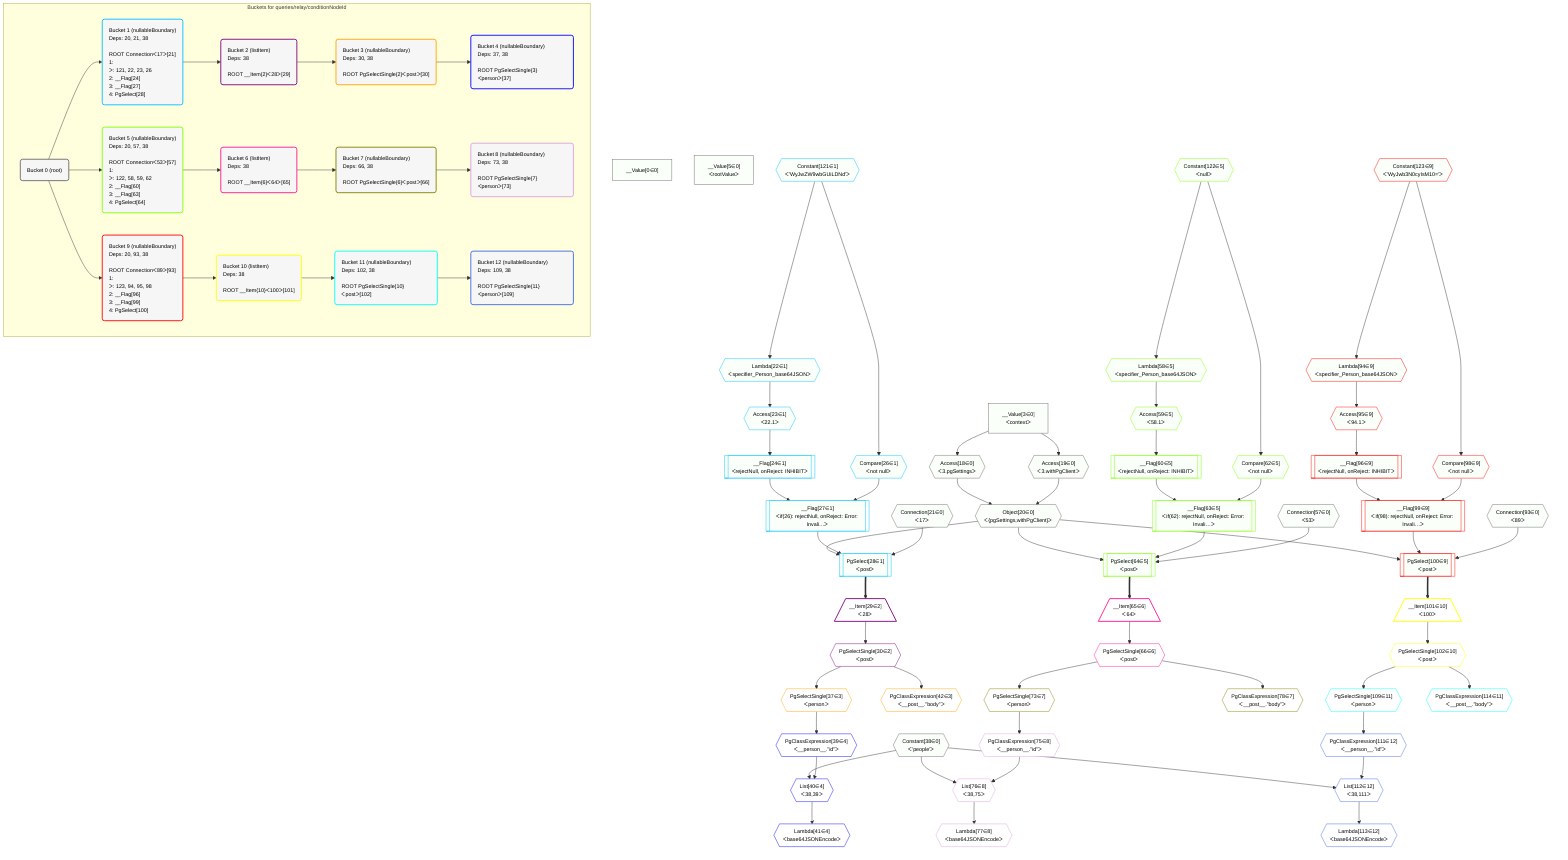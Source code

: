 %%{init: {'themeVariables': { 'fontSize': '12px'}}}%%
graph TD
    classDef path fill:#eee,stroke:#000,color:#000
    classDef plan fill:#fff,stroke-width:1px,color:#000
    classDef itemplan fill:#fff,stroke-width:2px,color:#000
    classDef unbatchedplan fill:#dff,stroke-width:1px,color:#000
    classDef sideeffectplan fill:#fcc,stroke-width:2px,color:#000
    classDef bucket fill:#f6f6f6,color:#000,stroke-width:2px,text-align:left


    %% plan dependencies
    Object20{{"Object[20∈0]<br />ᐸ{pgSettings,withPgClient}ᐳ"}}:::plan
    Access18{{"Access[18∈0]<br />ᐸ3.pgSettingsᐳ"}}:::plan
    Access19{{"Access[19∈0]<br />ᐸ3.withPgClientᐳ"}}:::plan
    Access18 & Access19 --> Object20
    __Value3["__Value[3∈0]<br />ᐸcontextᐳ"]:::plan
    __Value3 --> Access18
    __Value3 --> Access19
    __Value0["__Value[0∈0]"]:::plan
    __Value5["__Value[5∈0]<br />ᐸrootValueᐳ"]:::plan
    Connection21{{"Connection[21∈0]<br />ᐸ17ᐳ"}}:::plan
    Constant38{{"Constant[38∈0]<br />ᐸ'people'ᐳ"}}:::plan
    Connection57{{"Connection[57∈0]<br />ᐸ53ᐳ"}}:::plan
    Connection93{{"Connection[93∈0]<br />ᐸ89ᐳ"}}:::plan
    PgSelect28[["PgSelect[28∈1]<br />ᐸpostᐳ"]]:::plan
    __Flag27[["__Flag[27∈1]<br />ᐸif(26): rejectNull, onReject: Error: Invali…ᐳ"]]:::plan
    Object20 & __Flag27 & Connection21 --> PgSelect28
    __Flag24[["__Flag[24∈1]<br />ᐸrejectNull, onReject: INHIBITᐳ"]]:::plan
    Compare26{{"Compare[26∈1]<br />ᐸnot nullᐳ"}}:::plan
    __Flag24 & Compare26 --> __Flag27
    Lambda22{{"Lambda[22∈1]<br />ᐸspecifier_Person_base64JSONᐳ"}}:::plan
    Constant121{{"Constant[121∈1]<br />ᐸ'WyJwZW9wbGUiLDNd'ᐳ"}}:::plan
    Constant121 --> Lambda22
    Access23{{"Access[23∈1]<br />ᐸ22.1ᐳ"}}:::plan
    Lambda22 --> Access23
    Access23 --> __Flag24
    Constant121 --> Compare26
    __Item29[/"__Item[29∈2]<br />ᐸ28ᐳ"\]:::itemplan
    PgSelect28 ==> __Item29
    PgSelectSingle30{{"PgSelectSingle[30∈2]<br />ᐸpostᐳ"}}:::plan
    __Item29 --> PgSelectSingle30
    PgSelectSingle37{{"PgSelectSingle[37∈3]<br />ᐸpersonᐳ"}}:::plan
    PgSelectSingle30 --> PgSelectSingle37
    PgClassExpression42{{"PgClassExpression[42∈3]<br />ᐸ__post__.”body”ᐳ"}}:::plan
    PgSelectSingle30 --> PgClassExpression42
    List40{{"List[40∈4]<br />ᐸ38,39ᐳ"}}:::plan
    PgClassExpression39{{"PgClassExpression[39∈4]<br />ᐸ__person__.”id”ᐳ"}}:::plan
    Constant38 & PgClassExpression39 --> List40
    PgSelectSingle37 --> PgClassExpression39
    Lambda41{{"Lambda[41∈4]<br />ᐸbase64JSONEncodeᐳ"}}:::plan
    List40 --> Lambda41
    PgSelect64[["PgSelect[64∈5]<br />ᐸpostᐳ"]]:::plan
    __Flag63[["__Flag[63∈5]<br />ᐸif(62): rejectNull, onReject: Error: Invali…ᐳ"]]:::plan
    Object20 & __Flag63 & Connection57 --> PgSelect64
    __Flag60[["__Flag[60∈5]<br />ᐸrejectNull, onReject: INHIBITᐳ"]]:::plan
    Compare62{{"Compare[62∈5]<br />ᐸnot nullᐳ"}}:::plan
    __Flag60 & Compare62 --> __Flag63
    Lambda58{{"Lambda[58∈5]<br />ᐸspecifier_Person_base64JSONᐳ"}}:::plan
    Constant122{{"Constant[122∈5]<br />ᐸnullᐳ"}}:::plan
    Constant122 --> Lambda58
    Access59{{"Access[59∈5]<br />ᐸ58.1ᐳ"}}:::plan
    Lambda58 --> Access59
    Access59 --> __Flag60
    Constant122 --> Compare62
    __Item65[/"__Item[65∈6]<br />ᐸ64ᐳ"\]:::itemplan
    PgSelect64 ==> __Item65
    PgSelectSingle66{{"PgSelectSingle[66∈6]<br />ᐸpostᐳ"}}:::plan
    __Item65 --> PgSelectSingle66
    PgSelectSingle73{{"PgSelectSingle[73∈7]<br />ᐸpersonᐳ"}}:::plan
    PgSelectSingle66 --> PgSelectSingle73
    PgClassExpression78{{"PgClassExpression[78∈7]<br />ᐸ__post__.”body”ᐳ"}}:::plan
    PgSelectSingle66 --> PgClassExpression78
    List76{{"List[76∈8]<br />ᐸ38,75ᐳ"}}:::plan
    PgClassExpression75{{"PgClassExpression[75∈8]<br />ᐸ__person__.”id”ᐳ"}}:::plan
    Constant38 & PgClassExpression75 --> List76
    PgSelectSingle73 --> PgClassExpression75
    Lambda77{{"Lambda[77∈8]<br />ᐸbase64JSONEncodeᐳ"}}:::plan
    List76 --> Lambda77
    PgSelect100[["PgSelect[100∈9]<br />ᐸpostᐳ"]]:::plan
    __Flag99[["__Flag[99∈9]<br />ᐸif(98): rejectNull, onReject: Error: Invali…ᐳ"]]:::plan
    Object20 & __Flag99 & Connection93 --> PgSelect100
    __Flag96[["__Flag[96∈9]<br />ᐸrejectNull, onReject: INHIBITᐳ"]]:::plan
    Compare98{{"Compare[98∈9]<br />ᐸnot nullᐳ"}}:::plan
    __Flag96 & Compare98 --> __Flag99
    Lambda94{{"Lambda[94∈9]<br />ᐸspecifier_Person_base64JSONᐳ"}}:::plan
    Constant123{{"Constant[123∈9]<br />ᐸ'WyJwb3N0cyIsM10='ᐳ"}}:::plan
    Constant123 --> Lambda94
    Access95{{"Access[95∈9]<br />ᐸ94.1ᐳ"}}:::plan
    Lambda94 --> Access95
    Access95 --> __Flag96
    Constant123 --> Compare98
    __Item101[/"__Item[101∈10]<br />ᐸ100ᐳ"\]:::itemplan
    PgSelect100 ==> __Item101
    PgSelectSingle102{{"PgSelectSingle[102∈10]<br />ᐸpostᐳ"}}:::plan
    __Item101 --> PgSelectSingle102
    PgSelectSingle109{{"PgSelectSingle[109∈11]<br />ᐸpersonᐳ"}}:::plan
    PgSelectSingle102 --> PgSelectSingle109
    PgClassExpression114{{"PgClassExpression[114∈11]<br />ᐸ__post__.”body”ᐳ"}}:::plan
    PgSelectSingle102 --> PgClassExpression114
    List112{{"List[112∈12]<br />ᐸ38,111ᐳ"}}:::plan
    PgClassExpression111{{"PgClassExpression[111∈12]<br />ᐸ__person__.”id”ᐳ"}}:::plan
    Constant38 & PgClassExpression111 --> List112
    PgSelectSingle109 --> PgClassExpression111
    Lambda113{{"Lambda[113∈12]<br />ᐸbase64JSONEncodeᐳ"}}:::plan
    List112 --> Lambda113

    %% define steps

    subgraph "Buckets for queries/relay/conditionNodeId"
    Bucket0("Bucket 0 (root)"):::bucket
    classDef bucket0 stroke:#696969
    class Bucket0,__Value0,__Value3,__Value5,Access18,Access19,Object20,Connection21,Constant38,Connection57,Connection93 bucket0
    Bucket1("Bucket 1 (nullableBoundary)<br />Deps: 20, 21, 38<br /><br />ROOT Connectionᐸ17ᐳ[21]<br />1: <br />ᐳ: 121, 22, 23, 26<br />2: __Flag[24]<br />3: __Flag[27]<br />4: PgSelect[28]"):::bucket
    classDef bucket1 stroke:#00bfff
    class Bucket1,Lambda22,Access23,__Flag24,Compare26,__Flag27,PgSelect28,Constant121 bucket1
    Bucket2("Bucket 2 (listItem)<br />Deps: 38<br /><br />ROOT __Item{2}ᐸ28ᐳ[29]"):::bucket
    classDef bucket2 stroke:#7f007f
    class Bucket2,__Item29,PgSelectSingle30 bucket2
    Bucket3("Bucket 3 (nullableBoundary)<br />Deps: 30, 38<br /><br />ROOT PgSelectSingle{2}ᐸpostᐳ[30]"):::bucket
    classDef bucket3 stroke:#ffa500
    class Bucket3,PgSelectSingle37,PgClassExpression42 bucket3
    Bucket4("Bucket 4 (nullableBoundary)<br />Deps: 37, 38<br /><br />ROOT PgSelectSingle{3}ᐸpersonᐳ[37]"):::bucket
    classDef bucket4 stroke:#0000ff
    class Bucket4,PgClassExpression39,List40,Lambda41 bucket4
    Bucket5("Bucket 5 (nullableBoundary)<br />Deps: 20, 57, 38<br /><br />ROOT Connectionᐸ53ᐳ[57]<br />1: <br />ᐳ: 122, 58, 59, 62<br />2: __Flag[60]<br />3: __Flag[63]<br />4: PgSelect[64]"):::bucket
    classDef bucket5 stroke:#7fff00
    class Bucket5,Lambda58,Access59,__Flag60,Compare62,__Flag63,PgSelect64,Constant122 bucket5
    Bucket6("Bucket 6 (listItem)<br />Deps: 38<br /><br />ROOT __Item{6}ᐸ64ᐳ[65]"):::bucket
    classDef bucket6 stroke:#ff1493
    class Bucket6,__Item65,PgSelectSingle66 bucket6
    Bucket7("Bucket 7 (nullableBoundary)<br />Deps: 66, 38<br /><br />ROOT PgSelectSingle{6}ᐸpostᐳ[66]"):::bucket
    classDef bucket7 stroke:#808000
    class Bucket7,PgSelectSingle73,PgClassExpression78 bucket7
    Bucket8("Bucket 8 (nullableBoundary)<br />Deps: 73, 38<br /><br />ROOT PgSelectSingle{7}ᐸpersonᐳ[73]"):::bucket
    classDef bucket8 stroke:#dda0dd
    class Bucket8,PgClassExpression75,List76,Lambda77 bucket8
    Bucket9("Bucket 9 (nullableBoundary)<br />Deps: 20, 93, 38<br /><br />ROOT Connectionᐸ89ᐳ[93]<br />1: <br />ᐳ: 123, 94, 95, 98<br />2: __Flag[96]<br />3: __Flag[99]<br />4: PgSelect[100]"):::bucket
    classDef bucket9 stroke:#ff0000
    class Bucket9,Lambda94,Access95,__Flag96,Compare98,__Flag99,PgSelect100,Constant123 bucket9
    Bucket10("Bucket 10 (listItem)<br />Deps: 38<br /><br />ROOT __Item{10}ᐸ100ᐳ[101]"):::bucket
    classDef bucket10 stroke:#ffff00
    class Bucket10,__Item101,PgSelectSingle102 bucket10
    Bucket11("Bucket 11 (nullableBoundary)<br />Deps: 102, 38<br /><br />ROOT PgSelectSingle{10}ᐸpostᐳ[102]"):::bucket
    classDef bucket11 stroke:#00ffff
    class Bucket11,PgSelectSingle109,PgClassExpression114 bucket11
    Bucket12("Bucket 12 (nullableBoundary)<br />Deps: 109, 38<br /><br />ROOT PgSelectSingle{11}ᐸpersonᐳ[109]"):::bucket
    classDef bucket12 stroke:#4169e1
    class Bucket12,PgClassExpression111,List112,Lambda113 bucket12
    Bucket0 --> Bucket1 & Bucket5 & Bucket9
    Bucket1 --> Bucket2
    Bucket2 --> Bucket3
    Bucket3 --> Bucket4
    Bucket5 --> Bucket6
    Bucket6 --> Bucket7
    Bucket7 --> Bucket8
    Bucket9 --> Bucket10
    Bucket10 --> Bucket11
    Bucket11 --> Bucket12
    classDef unary fill:#fafffa,borderWidth:8px
    class Object20,Access18,Access19,__Value0,__Value3,__Value5,Connection21,Constant38,Connection57,Connection93,PgSelect28,__Flag27,Lambda22,Access23,__Flag24,Compare26,Constant121,PgSelect64,__Flag63,Lambda58,Access59,__Flag60,Compare62,Constant122,PgSelect100,__Flag99,Lambda94,Access95,__Flag96,Compare98,Constant123 unary
    end